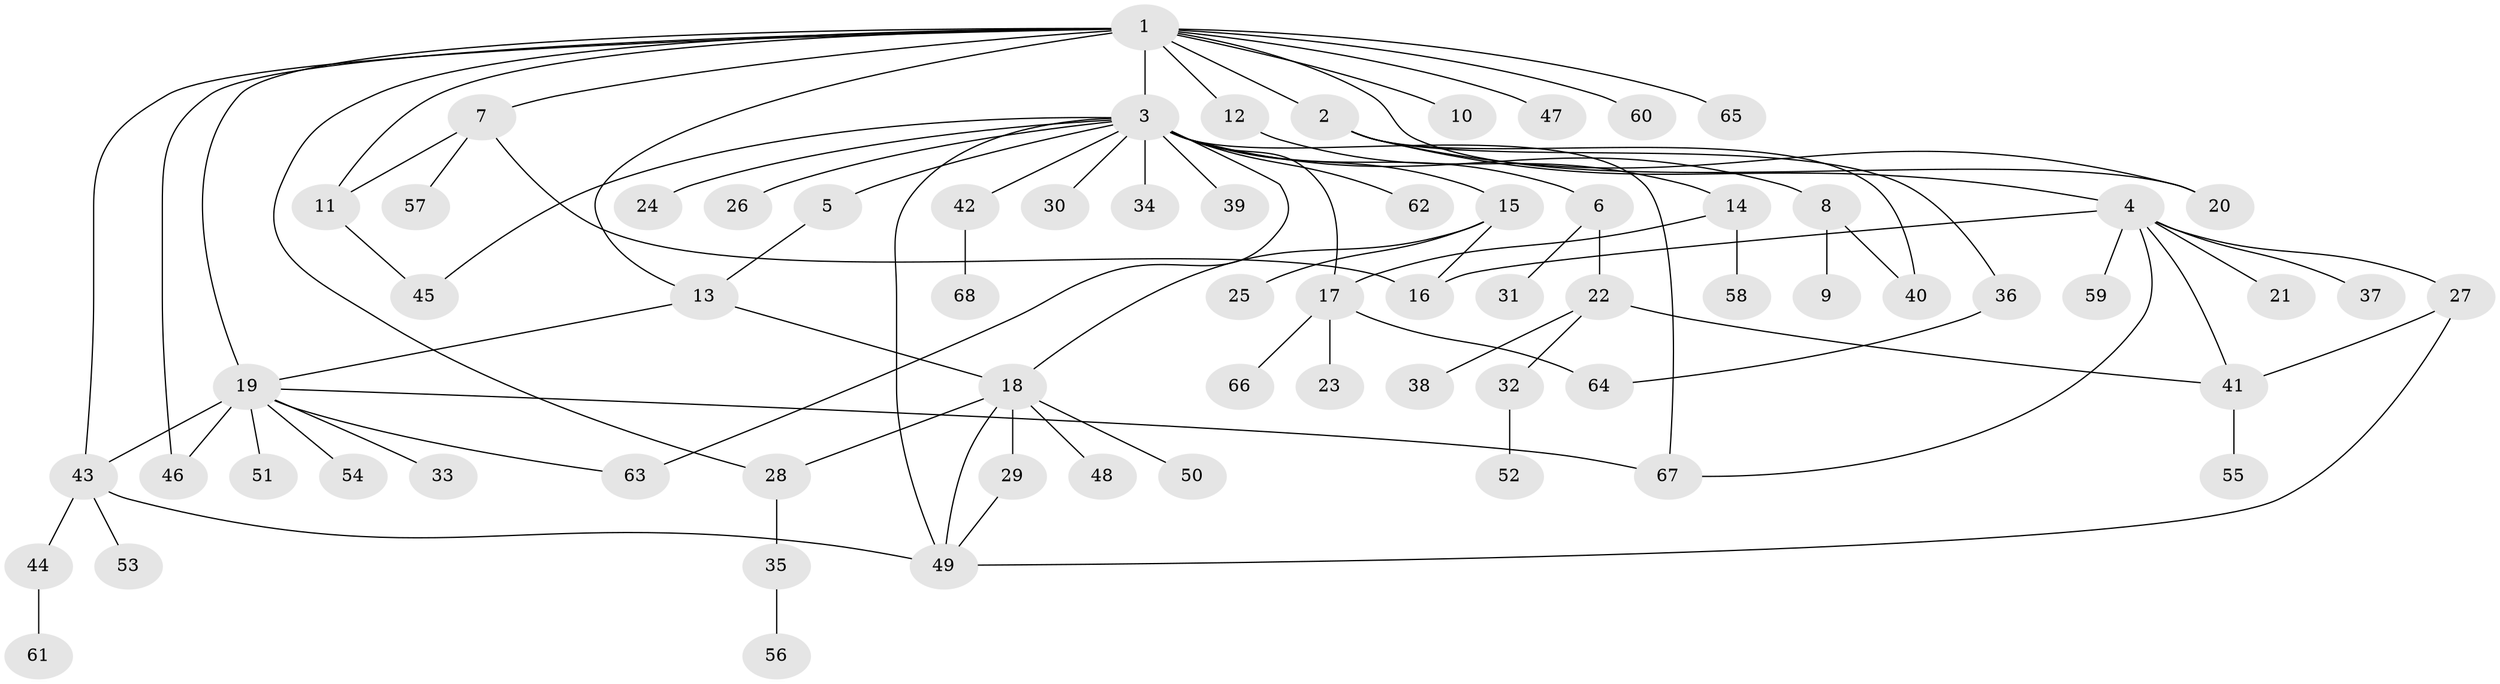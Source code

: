 // Generated by graph-tools (version 1.1) at 2025/47/03/09/25 04:47:17]
// undirected, 68 vertices, 90 edges
graph export_dot {
graph [start="1"]
  node [color=gray90,style=filled];
  1;
  2;
  3;
  4;
  5;
  6;
  7;
  8;
  9;
  10;
  11;
  12;
  13;
  14;
  15;
  16;
  17;
  18;
  19;
  20;
  21;
  22;
  23;
  24;
  25;
  26;
  27;
  28;
  29;
  30;
  31;
  32;
  33;
  34;
  35;
  36;
  37;
  38;
  39;
  40;
  41;
  42;
  43;
  44;
  45;
  46;
  47;
  48;
  49;
  50;
  51;
  52;
  53;
  54;
  55;
  56;
  57;
  58;
  59;
  60;
  61;
  62;
  63;
  64;
  65;
  66;
  67;
  68;
  1 -- 2;
  1 -- 3;
  1 -- 7;
  1 -- 10;
  1 -- 11;
  1 -- 12;
  1 -- 13;
  1 -- 19;
  1 -- 20;
  1 -- 28;
  1 -- 43;
  1 -- 46;
  1 -- 47;
  1 -- 60;
  1 -- 65;
  2 -- 4;
  2 -- 20;
  2 -- 36;
  2 -- 40;
  3 -- 5;
  3 -- 6;
  3 -- 8;
  3 -- 15;
  3 -- 17;
  3 -- 24;
  3 -- 26;
  3 -- 30;
  3 -- 34;
  3 -- 39;
  3 -- 42;
  3 -- 45;
  3 -- 49;
  3 -- 62;
  3 -- 63;
  3 -- 67;
  4 -- 16;
  4 -- 21;
  4 -- 27;
  4 -- 37;
  4 -- 41;
  4 -- 59;
  4 -- 67;
  5 -- 13;
  6 -- 22;
  6 -- 31;
  7 -- 11;
  7 -- 16;
  7 -- 57;
  8 -- 9;
  8 -- 40;
  11 -- 45;
  12 -- 14;
  13 -- 18;
  13 -- 19;
  14 -- 17;
  14 -- 58;
  15 -- 16;
  15 -- 18;
  15 -- 25;
  17 -- 23;
  17 -- 64;
  17 -- 66;
  18 -- 28;
  18 -- 29;
  18 -- 48;
  18 -- 49;
  18 -- 50;
  19 -- 33;
  19 -- 43;
  19 -- 46;
  19 -- 51;
  19 -- 54;
  19 -- 63;
  19 -- 67;
  22 -- 32;
  22 -- 38;
  22 -- 41;
  27 -- 41;
  27 -- 49;
  28 -- 35;
  29 -- 49;
  32 -- 52;
  35 -- 56;
  36 -- 64;
  41 -- 55;
  42 -- 68;
  43 -- 44;
  43 -- 49;
  43 -- 53;
  44 -- 61;
}
